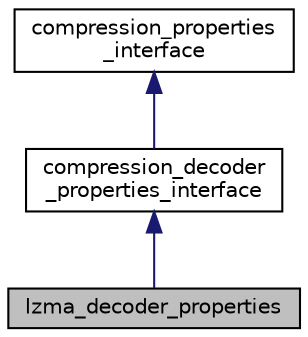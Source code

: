 digraph "lzma_decoder_properties"
{
 // LATEX_PDF_SIZE
  edge [fontname="Helvetica",fontsize="10",labelfontname="Helvetica",labelfontsize="10"];
  node [fontname="Helvetica",fontsize="10",shape=record];
  Node1 [label="lzma_decoder_properties",height=0.2,width=0.4,color="black", fillcolor="grey75", style="filled", fontcolor="black",tooltip=" "];
  Node2 -> Node1 [dir="back",color="midnightblue",fontsize="10",style="solid"];
  Node2 [label="compression_decoder\l_properties_interface",height=0.2,width=0.4,color="black", fillcolor="white", style="filled",URL="$structcompression__decoder__properties__interface.html",tooltip=" "];
  Node3 -> Node2 [dir="back",color="midnightblue",fontsize="10",style="solid"];
  Node3 [label="compression_properties\l_interface",height=0.2,width=0.4,color="black", fillcolor="white", style="filled",URL="$structcompression__properties__interface.html",tooltip=" "];
}
